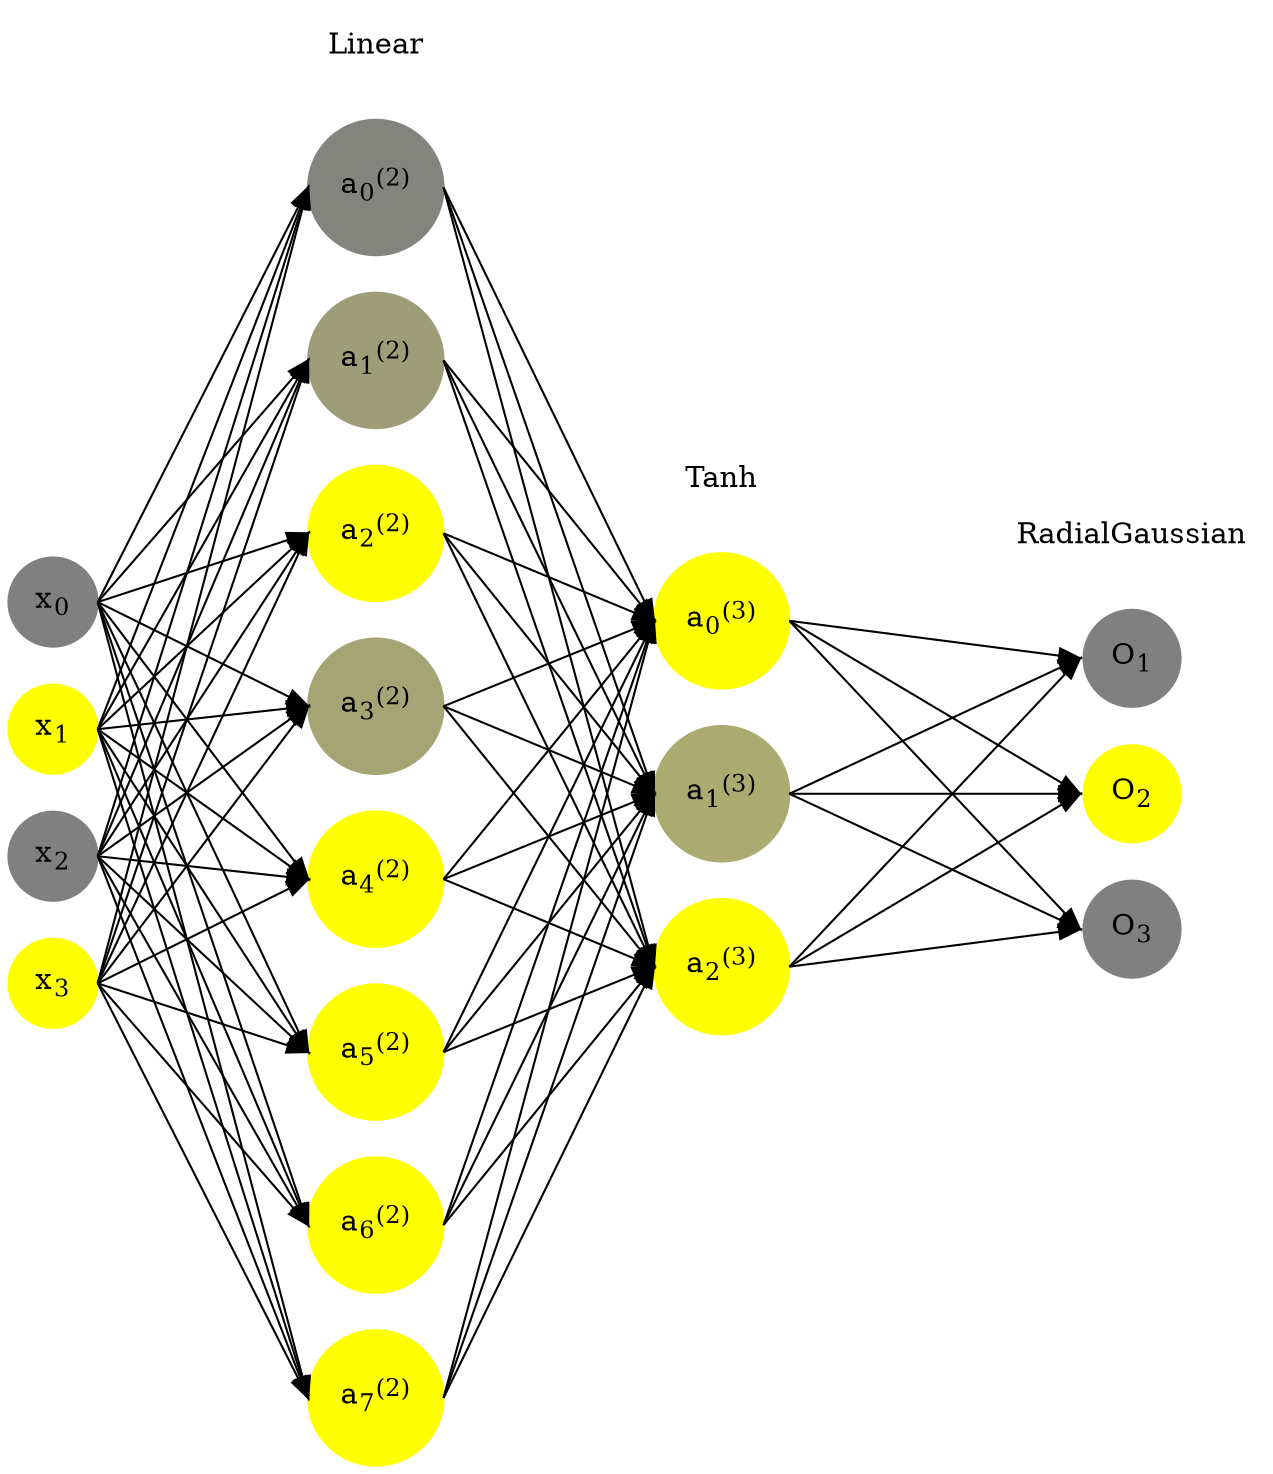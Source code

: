 digraph G {
	rankdir = LR;
	splines=false;
	edge[style=invis];
	ranksep= 1.4;
	{
	node [shape=circle, color="0.1667, 0.0, 0.5", style=filled, fillcolor="0.1667, 0.0, 0.5"];
	x0 [label=<x<sub>0</sub>>];
	}
	{
	node [shape=circle, color="0.1667, 1.0, 1.0", style=filled, fillcolor="0.1667, 1.0, 1.0"];
	x1 [label=<x<sub>1</sub>>];
	}
	{
	node [shape=circle, color="0.1667, 0.0, 0.5", style=filled, fillcolor="0.1667, 0.0, 0.5"];
	x2 [label=<x<sub>2</sub>>];
	}
	{
	node [shape=circle, color="0.1667, 1.0, 1.0", style=filled, fillcolor="0.1667, 1.0, 1.0"];
	x3 [label=<x<sub>3</sub>>];
	}
	{
	node [shape=circle, color="0.1667, 0.035540, 0.517770", style=filled, fillcolor="0.1667, 0.035540, 0.517770"];
	a02 [label=<a<sub>0</sub><sup>(2)</sup>>];
	}
	{
	node [shape=circle, color="0.1667, 0.227065, 0.613533", style=filled, fillcolor="0.1667, 0.227065, 0.613533"];
	a12 [label=<a<sub>1</sub><sup>(2)</sup>>];
	}
	{
	node [shape=circle, color="0.1667, 2.159959, 1.579979", style=filled, fillcolor="0.1667, 2.159959, 1.579979"];
	a22 [label=<a<sub>2</sub><sup>(2)</sup>>];
	}
	{
	node [shape=circle, color="0.1667, 0.283114, 0.641557", style=filled, fillcolor="0.1667, 0.283114, 0.641557"];
	a32 [label=<a<sub>3</sub><sup>(2)</sup>>];
	}
	{
	node [shape=circle, color="0.1667, 1.200290, 1.100145", style=filled, fillcolor="0.1667, 1.200290, 1.100145"];
	a42 [label=<a<sub>4</sub><sup>(2)</sup>>];
	}
	{
	node [shape=circle, color="0.1667, 1.310705, 1.155353", style=filled, fillcolor="0.1667, 1.310705, 1.155353"];
	a52 [label=<a<sub>5</sub><sup>(2)</sup>>];
	}
	{
	node [shape=circle, color="0.1667, 1.452696, 1.226348", style=filled, fillcolor="0.1667, 1.452696, 1.226348"];
	a62 [label=<a<sub>6</sub><sup>(2)</sup>>];
	}
	{
	node [shape=circle, color="0.1667, 2.334920, 1.667460", style=filled, fillcolor="0.1667, 2.334920, 1.667460"];
	a72 [label=<a<sub>7</sub><sup>(2)</sup>>];
	}
	{
	node [shape=circle, color="0.1667, 0.999298, 0.999649", style=filled, fillcolor="0.1667, 0.999298, 0.999649"];
	a03 [label=<a<sub>0</sub><sup>(3)</sup>>];
	}
	{
	node [shape=circle, color="0.1667, 0.334166, 0.667083", style=filled, fillcolor="0.1667, 0.334166, 0.667083"];
	a13 [label=<a<sub>1</sub><sup>(3)</sup>>];
	}
	{
	node [shape=circle, color="0.1667, 0.999998, 0.999999", style=filled, fillcolor="0.1667, 0.999998, 0.999999"];
	a23 [label=<a<sub>2</sub><sup>(3)</sup>>];
	}
	{
	node [shape=circle, color="0.1667, 0.0, 0.5", style=filled, fillcolor="0.1667, 0.0, 0.5"];
	O1 [label=<O<sub>1</sub>>];
	}
	{
	node [shape=circle, color="0.1667, 1.0, 1.0", style=filled, fillcolor="0.1667, 1.0, 1.0"];
	O2 [label=<O<sub>2</sub>>];
	}
	{
	node [shape=circle, color="0.1667, 0.0, 0.5", style=filled, fillcolor="0.1667, 0.0, 0.5"];
	O3 [label=<O<sub>3</sub>>];
	}
	{
	rank=same;
	x0->x1->x2->x3;
	}
	{
	rank=same;
	a02->a12->a22->a32->a42->a52->a62->a72;
	}
	{
	rank=same;
	a03->a13->a23;
	}
	{
	rank=same;
	O1->O2->O3;
	}
	l1 [shape=plaintext,label="Linear"];
	l1->a02;
	{rank=same; l1;a02};
	l2 [shape=plaintext,label="Tanh"];
	l2->a03;
	{rank=same; l2;a03};
	l3 [shape=plaintext,label="RadialGaussian"];
	l3->O1;
	{rank=same; l3;O1};
edge[style=solid, tailport=e, headport=w];
	{x0;x1;x2;x3} -> {a02;a12;a22;a32;a42;a52;a62;a72};
	{a02;a12;a22;a32;a42;a52;a62;a72} -> {a03;a13;a23};
	{a03;a13;a23} -> {O1,O2,O3};
}